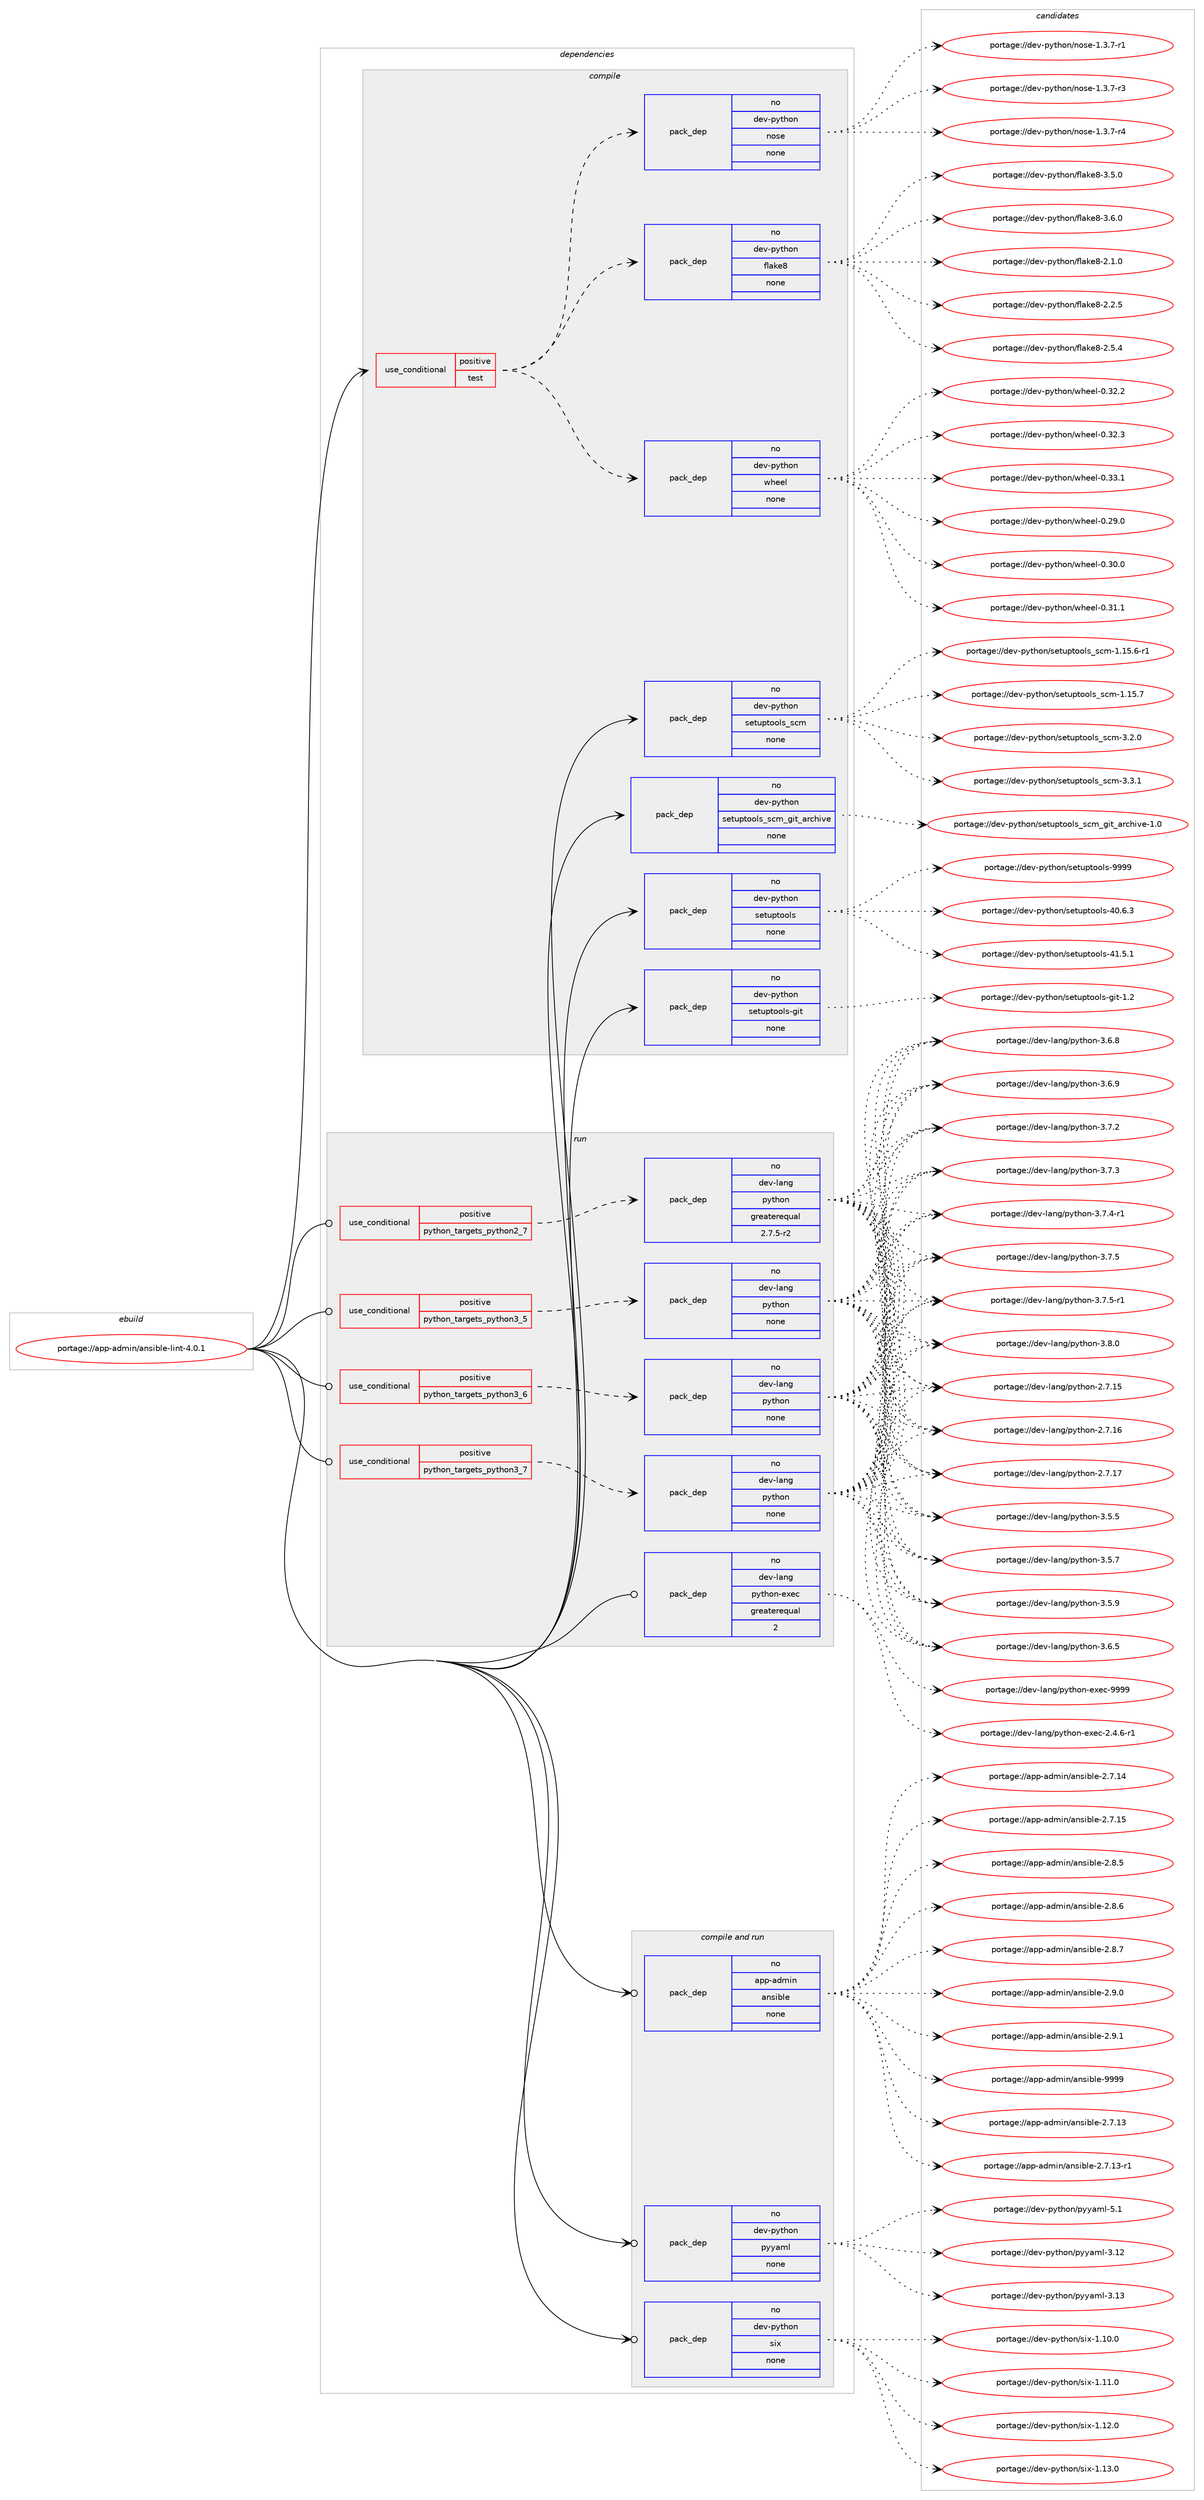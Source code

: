 digraph prolog {

# *************
# Graph options
# *************

newrank=true;
concentrate=true;
compound=true;
graph [rankdir=LR,fontname=Helvetica,fontsize=10,ranksep=1.5];#, ranksep=2.5, nodesep=0.2];
edge  [arrowhead=vee];
node  [fontname=Helvetica,fontsize=10];

# **********
# The ebuild
# **********

subgraph cluster_leftcol {
color=gray;
rank=same;
label=<<i>ebuild</i>>;
id [label="portage://app-admin/ansible-lint-4.0.1", color=red, width=4, href="../app-admin/ansible-lint-4.0.1.svg"];
}

# ****************
# The dependencies
# ****************

subgraph cluster_midcol {
color=gray;
label=<<i>dependencies</i>>;
subgraph cluster_compile {
fillcolor="#eeeeee";
style=filled;
label=<<i>compile</i>>;
subgraph cond188 {
dependency1160 [label=<<TABLE BORDER="0" CELLBORDER="1" CELLSPACING="0" CELLPADDING="4"><TR><TD ROWSPAN="3" CELLPADDING="10">use_conditional</TD></TR><TR><TD>positive</TD></TR><TR><TD>test</TD></TR></TABLE>>, shape=none, color=red];
subgraph pack960 {
dependency1161 [label=<<TABLE BORDER="0" CELLBORDER="1" CELLSPACING="0" CELLPADDING="4" WIDTH="220"><TR><TD ROWSPAN="6" CELLPADDING="30">pack_dep</TD></TR><TR><TD WIDTH="110">no</TD></TR><TR><TD>dev-python</TD></TR><TR><TD>flake8</TD></TR><TR><TD>none</TD></TR><TR><TD></TD></TR></TABLE>>, shape=none, color=blue];
}
dependency1160:e -> dependency1161:w [weight=20,style="dashed",arrowhead="vee"];
subgraph pack961 {
dependency1162 [label=<<TABLE BORDER="0" CELLBORDER="1" CELLSPACING="0" CELLPADDING="4" WIDTH="220"><TR><TD ROWSPAN="6" CELLPADDING="30">pack_dep</TD></TR><TR><TD WIDTH="110">no</TD></TR><TR><TD>dev-python</TD></TR><TR><TD>nose</TD></TR><TR><TD>none</TD></TR><TR><TD></TD></TR></TABLE>>, shape=none, color=blue];
}
dependency1160:e -> dependency1162:w [weight=20,style="dashed",arrowhead="vee"];
subgraph pack962 {
dependency1163 [label=<<TABLE BORDER="0" CELLBORDER="1" CELLSPACING="0" CELLPADDING="4" WIDTH="220"><TR><TD ROWSPAN="6" CELLPADDING="30">pack_dep</TD></TR><TR><TD WIDTH="110">no</TD></TR><TR><TD>dev-python</TD></TR><TR><TD>wheel</TD></TR><TR><TD>none</TD></TR><TR><TD></TD></TR></TABLE>>, shape=none, color=blue];
}
dependency1160:e -> dependency1163:w [weight=20,style="dashed",arrowhead="vee"];
}
id:e -> dependency1160:w [weight=20,style="solid",arrowhead="vee"];
subgraph pack963 {
dependency1164 [label=<<TABLE BORDER="0" CELLBORDER="1" CELLSPACING="0" CELLPADDING="4" WIDTH="220"><TR><TD ROWSPAN="6" CELLPADDING="30">pack_dep</TD></TR><TR><TD WIDTH="110">no</TD></TR><TR><TD>dev-python</TD></TR><TR><TD>setuptools</TD></TR><TR><TD>none</TD></TR><TR><TD></TD></TR></TABLE>>, shape=none, color=blue];
}
id:e -> dependency1164:w [weight=20,style="solid",arrowhead="vee"];
subgraph pack964 {
dependency1165 [label=<<TABLE BORDER="0" CELLBORDER="1" CELLSPACING="0" CELLPADDING="4" WIDTH="220"><TR><TD ROWSPAN="6" CELLPADDING="30">pack_dep</TD></TR><TR><TD WIDTH="110">no</TD></TR><TR><TD>dev-python</TD></TR><TR><TD>setuptools-git</TD></TR><TR><TD>none</TD></TR><TR><TD></TD></TR></TABLE>>, shape=none, color=blue];
}
id:e -> dependency1165:w [weight=20,style="solid",arrowhead="vee"];
subgraph pack965 {
dependency1166 [label=<<TABLE BORDER="0" CELLBORDER="1" CELLSPACING="0" CELLPADDING="4" WIDTH="220"><TR><TD ROWSPAN="6" CELLPADDING="30">pack_dep</TD></TR><TR><TD WIDTH="110">no</TD></TR><TR><TD>dev-python</TD></TR><TR><TD>setuptools_scm</TD></TR><TR><TD>none</TD></TR><TR><TD></TD></TR></TABLE>>, shape=none, color=blue];
}
id:e -> dependency1166:w [weight=20,style="solid",arrowhead="vee"];
subgraph pack966 {
dependency1167 [label=<<TABLE BORDER="0" CELLBORDER="1" CELLSPACING="0" CELLPADDING="4" WIDTH="220"><TR><TD ROWSPAN="6" CELLPADDING="30">pack_dep</TD></TR><TR><TD WIDTH="110">no</TD></TR><TR><TD>dev-python</TD></TR><TR><TD>setuptools_scm_git_archive</TD></TR><TR><TD>none</TD></TR><TR><TD></TD></TR></TABLE>>, shape=none, color=blue];
}
id:e -> dependency1167:w [weight=20,style="solid",arrowhead="vee"];
}
subgraph cluster_compileandrun {
fillcolor="#eeeeee";
style=filled;
label=<<i>compile and run</i>>;
subgraph pack967 {
dependency1168 [label=<<TABLE BORDER="0" CELLBORDER="1" CELLSPACING="0" CELLPADDING="4" WIDTH="220"><TR><TD ROWSPAN="6" CELLPADDING="30">pack_dep</TD></TR><TR><TD WIDTH="110">no</TD></TR><TR><TD>app-admin</TD></TR><TR><TD>ansible</TD></TR><TR><TD>none</TD></TR><TR><TD></TD></TR></TABLE>>, shape=none, color=blue];
}
id:e -> dependency1168:w [weight=20,style="solid",arrowhead="odotvee"];
subgraph pack968 {
dependency1169 [label=<<TABLE BORDER="0" CELLBORDER="1" CELLSPACING="0" CELLPADDING="4" WIDTH="220"><TR><TD ROWSPAN="6" CELLPADDING="30">pack_dep</TD></TR><TR><TD WIDTH="110">no</TD></TR><TR><TD>dev-python</TD></TR><TR><TD>pyyaml</TD></TR><TR><TD>none</TD></TR><TR><TD></TD></TR></TABLE>>, shape=none, color=blue];
}
id:e -> dependency1169:w [weight=20,style="solid",arrowhead="odotvee"];
subgraph pack969 {
dependency1170 [label=<<TABLE BORDER="0" CELLBORDER="1" CELLSPACING="0" CELLPADDING="4" WIDTH="220"><TR><TD ROWSPAN="6" CELLPADDING="30">pack_dep</TD></TR><TR><TD WIDTH="110">no</TD></TR><TR><TD>dev-python</TD></TR><TR><TD>six</TD></TR><TR><TD>none</TD></TR><TR><TD></TD></TR></TABLE>>, shape=none, color=blue];
}
id:e -> dependency1170:w [weight=20,style="solid",arrowhead="odotvee"];
}
subgraph cluster_run {
fillcolor="#eeeeee";
style=filled;
label=<<i>run</i>>;
subgraph cond189 {
dependency1171 [label=<<TABLE BORDER="0" CELLBORDER="1" CELLSPACING="0" CELLPADDING="4"><TR><TD ROWSPAN="3" CELLPADDING="10">use_conditional</TD></TR><TR><TD>positive</TD></TR><TR><TD>python_targets_python2_7</TD></TR></TABLE>>, shape=none, color=red];
subgraph pack970 {
dependency1172 [label=<<TABLE BORDER="0" CELLBORDER="1" CELLSPACING="0" CELLPADDING="4" WIDTH="220"><TR><TD ROWSPAN="6" CELLPADDING="30">pack_dep</TD></TR><TR><TD WIDTH="110">no</TD></TR><TR><TD>dev-lang</TD></TR><TR><TD>python</TD></TR><TR><TD>greaterequal</TD></TR><TR><TD>2.7.5-r2</TD></TR></TABLE>>, shape=none, color=blue];
}
dependency1171:e -> dependency1172:w [weight=20,style="dashed",arrowhead="vee"];
}
id:e -> dependency1171:w [weight=20,style="solid",arrowhead="odot"];
subgraph cond190 {
dependency1173 [label=<<TABLE BORDER="0" CELLBORDER="1" CELLSPACING="0" CELLPADDING="4"><TR><TD ROWSPAN="3" CELLPADDING="10">use_conditional</TD></TR><TR><TD>positive</TD></TR><TR><TD>python_targets_python3_5</TD></TR></TABLE>>, shape=none, color=red];
subgraph pack971 {
dependency1174 [label=<<TABLE BORDER="0" CELLBORDER="1" CELLSPACING="0" CELLPADDING="4" WIDTH="220"><TR><TD ROWSPAN="6" CELLPADDING="30">pack_dep</TD></TR><TR><TD WIDTH="110">no</TD></TR><TR><TD>dev-lang</TD></TR><TR><TD>python</TD></TR><TR><TD>none</TD></TR><TR><TD></TD></TR></TABLE>>, shape=none, color=blue];
}
dependency1173:e -> dependency1174:w [weight=20,style="dashed",arrowhead="vee"];
}
id:e -> dependency1173:w [weight=20,style="solid",arrowhead="odot"];
subgraph cond191 {
dependency1175 [label=<<TABLE BORDER="0" CELLBORDER="1" CELLSPACING="0" CELLPADDING="4"><TR><TD ROWSPAN="3" CELLPADDING="10">use_conditional</TD></TR><TR><TD>positive</TD></TR><TR><TD>python_targets_python3_6</TD></TR></TABLE>>, shape=none, color=red];
subgraph pack972 {
dependency1176 [label=<<TABLE BORDER="0" CELLBORDER="1" CELLSPACING="0" CELLPADDING="4" WIDTH="220"><TR><TD ROWSPAN="6" CELLPADDING="30">pack_dep</TD></TR><TR><TD WIDTH="110">no</TD></TR><TR><TD>dev-lang</TD></TR><TR><TD>python</TD></TR><TR><TD>none</TD></TR><TR><TD></TD></TR></TABLE>>, shape=none, color=blue];
}
dependency1175:e -> dependency1176:w [weight=20,style="dashed",arrowhead="vee"];
}
id:e -> dependency1175:w [weight=20,style="solid",arrowhead="odot"];
subgraph cond192 {
dependency1177 [label=<<TABLE BORDER="0" CELLBORDER="1" CELLSPACING="0" CELLPADDING="4"><TR><TD ROWSPAN="3" CELLPADDING="10">use_conditional</TD></TR><TR><TD>positive</TD></TR><TR><TD>python_targets_python3_7</TD></TR></TABLE>>, shape=none, color=red];
subgraph pack973 {
dependency1178 [label=<<TABLE BORDER="0" CELLBORDER="1" CELLSPACING="0" CELLPADDING="4" WIDTH="220"><TR><TD ROWSPAN="6" CELLPADDING="30">pack_dep</TD></TR><TR><TD WIDTH="110">no</TD></TR><TR><TD>dev-lang</TD></TR><TR><TD>python</TD></TR><TR><TD>none</TD></TR><TR><TD></TD></TR></TABLE>>, shape=none, color=blue];
}
dependency1177:e -> dependency1178:w [weight=20,style="dashed",arrowhead="vee"];
}
id:e -> dependency1177:w [weight=20,style="solid",arrowhead="odot"];
subgraph pack974 {
dependency1179 [label=<<TABLE BORDER="0" CELLBORDER="1" CELLSPACING="0" CELLPADDING="4" WIDTH="220"><TR><TD ROWSPAN="6" CELLPADDING="30">pack_dep</TD></TR><TR><TD WIDTH="110">no</TD></TR><TR><TD>dev-lang</TD></TR><TR><TD>python-exec</TD></TR><TR><TD>greaterequal</TD></TR><TR><TD>2</TD></TR></TABLE>>, shape=none, color=blue];
}
id:e -> dependency1179:w [weight=20,style="solid",arrowhead="odot"];
}
}

# **************
# The candidates
# **************

subgraph cluster_choices {
rank=same;
color=gray;
label=<<i>candidates</i>>;

subgraph choice960 {
color=black;
nodesep=1;
choiceportage10010111845112121116104111110471021089710710156455046494648 [label="portage://dev-python/flake8-2.1.0", color=red, width=4,href="../dev-python/flake8-2.1.0.svg"];
choiceportage10010111845112121116104111110471021089710710156455046504653 [label="portage://dev-python/flake8-2.2.5", color=red, width=4,href="../dev-python/flake8-2.2.5.svg"];
choiceportage10010111845112121116104111110471021089710710156455046534652 [label="portage://dev-python/flake8-2.5.4", color=red, width=4,href="../dev-python/flake8-2.5.4.svg"];
choiceportage10010111845112121116104111110471021089710710156455146534648 [label="portage://dev-python/flake8-3.5.0", color=red, width=4,href="../dev-python/flake8-3.5.0.svg"];
choiceportage10010111845112121116104111110471021089710710156455146544648 [label="portage://dev-python/flake8-3.6.0", color=red, width=4,href="../dev-python/flake8-3.6.0.svg"];
dependency1161:e -> choiceportage10010111845112121116104111110471021089710710156455046494648:w [style=dotted,weight="100"];
dependency1161:e -> choiceportage10010111845112121116104111110471021089710710156455046504653:w [style=dotted,weight="100"];
dependency1161:e -> choiceportage10010111845112121116104111110471021089710710156455046534652:w [style=dotted,weight="100"];
dependency1161:e -> choiceportage10010111845112121116104111110471021089710710156455146534648:w [style=dotted,weight="100"];
dependency1161:e -> choiceportage10010111845112121116104111110471021089710710156455146544648:w [style=dotted,weight="100"];
}
subgraph choice961 {
color=black;
nodesep=1;
choiceportage10010111845112121116104111110471101111151014549465146554511449 [label="portage://dev-python/nose-1.3.7-r1", color=red, width=4,href="../dev-python/nose-1.3.7-r1.svg"];
choiceportage10010111845112121116104111110471101111151014549465146554511451 [label="portage://dev-python/nose-1.3.7-r3", color=red, width=4,href="../dev-python/nose-1.3.7-r3.svg"];
choiceportage10010111845112121116104111110471101111151014549465146554511452 [label="portage://dev-python/nose-1.3.7-r4", color=red, width=4,href="../dev-python/nose-1.3.7-r4.svg"];
dependency1162:e -> choiceportage10010111845112121116104111110471101111151014549465146554511449:w [style=dotted,weight="100"];
dependency1162:e -> choiceportage10010111845112121116104111110471101111151014549465146554511451:w [style=dotted,weight="100"];
dependency1162:e -> choiceportage10010111845112121116104111110471101111151014549465146554511452:w [style=dotted,weight="100"];
}
subgraph choice962 {
color=black;
nodesep=1;
choiceportage100101118451121211161041111104711910410110110845484650574648 [label="portage://dev-python/wheel-0.29.0", color=red, width=4,href="../dev-python/wheel-0.29.0.svg"];
choiceportage100101118451121211161041111104711910410110110845484651484648 [label="portage://dev-python/wheel-0.30.0", color=red, width=4,href="../dev-python/wheel-0.30.0.svg"];
choiceportage100101118451121211161041111104711910410110110845484651494649 [label="portage://dev-python/wheel-0.31.1", color=red, width=4,href="../dev-python/wheel-0.31.1.svg"];
choiceportage100101118451121211161041111104711910410110110845484651504650 [label="portage://dev-python/wheel-0.32.2", color=red, width=4,href="../dev-python/wheel-0.32.2.svg"];
choiceportage100101118451121211161041111104711910410110110845484651504651 [label="portage://dev-python/wheel-0.32.3", color=red, width=4,href="../dev-python/wheel-0.32.3.svg"];
choiceportage100101118451121211161041111104711910410110110845484651514649 [label="portage://dev-python/wheel-0.33.1", color=red, width=4,href="../dev-python/wheel-0.33.1.svg"];
dependency1163:e -> choiceportage100101118451121211161041111104711910410110110845484650574648:w [style=dotted,weight="100"];
dependency1163:e -> choiceportage100101118451121211161041111104711910410110110845484651484648:w [style=dotted,weight="100"];
dependency1163:e -> choiceportage100101118451121211161041111104711910410110110845484651494649:w [style=dotted,weight="100"];
dependency1163:e -> choiceportage100101118451121211161041111104711910410110110845484651504650:w [style=dotted,weight="100"];
dependency1163:e -> choiceportage100101118451121211161041111104711910410110110845484651504651:w [style=dotted,weight="100"];
dependency1163:e -> choiceportage100101118451121211161041111104711910410110110845484651514649:w [style=dotted,weight="100"];
}
subgraph choice963 {
color=black;
nodesep=1;
choiceportage100101118451121211161041111104711510111611711211611111110811545524846544651 [label="portage://dev-python/setuptools-40.6.3", color=red, width=4,href="../dev-python/setuptools-40.6.3.svg"];
choiceportage100101118451121211161041111104711510111611711211611111110811545524946534649 [label="portage://dev-python/setuptools-41.5.1", color=red, width=4,href="../dev-python/setuptools-41.5.1.svg"];
choiceportage10010111845112121116104111110471151011161171121161111111081154557575757 [label="portage://dev-python/setuptools-9999", color=red, width=4,href="../dev-python/setuptools-9999.svg"];
dependency1164:e -> choiceportage100101118451121211161041111104711510111611711211611111110811545524846544651:w [style=dotted,weight="100"];
dependency1164:e -> choiceportage100101118451121211161041111104711510111611711211611111110811545524946534649:w [style=dotted,weight="100"];
dependency1164:e -> choiceportage10010111845112121116104111110471151011161171121161111111081154557575757:w [style=dotted,weight="100"];
}
subgraph choice964 {
color=black;
nodesep=1;
choiceportage10010111845112121116104111110471151011161171121161111111081154510310511645494650 [label="portage://dev-python/setuptools-git-1.2", color=red, width=4,href="../dev-python/setuptools-git-1.2.svg"];
dependency1165:e -> choiceportage10010111845112121116104111110471151011161171121161111111081154510310511645494650:w [style=dotted,weight="100"];
}
subgraph choice965 {
color=black;
nodesep=1;
choiceportage10010111845112121116104111110471151011161171121161111111081159511599109454946495346544511449 [label="portage://dev-python/setuptools_scm-1.15.6-r1", color=red, width=4,href="../dev-python/setuptools_scm-1.15.6-r1.svg"];
choiceportage1001011184511212111610411111047115101116117112116111111108115951159910945494649534655 [label="portage://dev-python/setuptools_scm-1.15.7", color=red, width=4,href="../dev-python/setuptools_scm-1.15.7.svg"];
choiceportage10010111845112121116104111110471151011161171121161111111081159511599109455146504648 [label="portage://dev-python/setuptools_scm-3.2.0", color=red, width=4,href="../dev-python/setuptools_scm-3.2.0.svg"];
choiceportage10010111845112121116104111110471151011161171121161111111081159511599109455146514649 [label="portage://dev-python/setuptools_scm-3.3.1", color=red, width=4,href="../dev-python/setuptools_scm-3.3.1.svg"];
dependency1166:e -> choiceportage10010111845112121116104111110471151011161171121161111111081159511599109454946495346544511449:w [style=dotted,weight="100"];
dependency1166:e -> choiceportage1001011184511212111610411111047115101116117112116111111108115951159910945494649534655:w [style=dotted,weight="100"];
dependency1166:e -> choiceportage10010111845112121116104111110471151011161171121161111111081159511599109455146504648:w [style=dotted,weight="100"];
dependency1166:e -> choiceportage10010111845112121116104111110471151011161171121161111111081159511599109455146514649:w [style=dotted,weight="100"];
}
subgraph choice966 {
color=black;
nodesep=1;
choiceportage100101118451121211161041111104711510111611711211611111110811595115991099510310511695971149910410511810145494648 [label="portage://dev-python/setuptools_scm_git_archive-1.0", color=red, width=4,href="../dev-python/setuptools_scm_git_archive-1.0.svg"];
dependency1167:e -> choiceportage100101118451121211161041111104711510111611711211611111110811595115991099510310511695971149910410511810145494648:w [style=dotted,weight="100"];
}
subgraph choice967 {
color=black;
nodesep=1;
choiceportage97112112459710010910511047971101151059810810145504655464951 [label="portage://app-admin/ansible-2.7.13", color=red, width=4,href="../app-admin/ansible-2.7.13.svg"];
choiceportage971121124597100109105110479711011510598108101455046554649514511449 [label="portage://app-admin/ansible-2.7.13-r1", color=red, width=4,href="../app-admin/ansible-2.7.13-r1.svg"];
choiceportage97112112459710010910511047971101151059810810145504655464952 [label="portage://app-admin/ansible-2.7.14", color=red, width=4,href="../app-admin/ansible-2.7.14.svg"];
choiceportage97112112459710010910511047971101151059810810145504655464953 [label="portage://app-admin/ansible-2.7.15", color=red, width=4,href="../app-admin/ansible-2.7.15.svg"];
choiceportage971121124597100109105110479711011510598108101455046564653 [label="portage://app-admin/ansible-2.8.5", color=red, width=4,href="../app-admin/ansible-2.8.5.svg"];
choiceportage971121124597100109105110479711011510598108101455046564654 [label="portage://app-admin/ansible-2.8.6", color=red, width=4,href="../app-admin/ansible-2.8.6.svg"];
choiceportage971121124597100109105110479711011510598108101455046564655 [label="portage://app-admin/ansible-2.8.7", color=red, width=4,href="../app-admin/ansible-2.8.7.svg"];
choiceportage971121124597100109105110479711011510598108101455046574648 [label="portage://app-admin/ansible-2.9.0", color=red, width=4,href="../app-admin/ansible-2.9.0.svg"];
choiceportage971121124597100109105110479711011510598108101455046574649 [label="portage://app-admin/ansible-2.9.1", color=red, width=4,href="../app-admin/ansible-2.9.1.svg"];
choiceportage9711211245971001091051104797110115105981081014557575757 [label="portage://app-admin/ansible-9999", color=red, width=4,href="../app-admin/ansible-9999.svg"];
dependency1168:e -> choiceportage97112112459710010910511047971101151059810810145504655464951:w [style=dotted,weight="100"];
dependency1168:e -> choiceportage971121124597100109105110479711011510598108101455046554649514511449:w [style=dotted,weight="100"];
dependency1168:e -> choiceportage97112112459710010910511047971101151059810810145504655464952:w [style=dotted,weight="100"];
dependency1168:e -> choiceportage97112112459710010910511047971101151059810810145504655464953:w [style=dotted,weight="100"];
dependency1168:e -> choiceportage971121124597100109105110479711011510598108101455046564653:w [style=dotted,weight="100"];
dependency1168:e -> choiceportage971121124597100109105110479711011510598108101455046564654:w [style=dotted,weight="100"];
dependency1168:e -> choiceportage971121124597100109105110479711011510598108101455046564655:w [style=dotted,weight="100"];
dependency1168:e -> choiceportage971121124597100109105110479711011510598108101455046574648:w [style=dotted,weight="100"];
dependency1168:e -> choiceportage971121124597100109105110479711011510598108101455046574649:w [style=dotted,weight="100"];
dependency1168:e -> choiceportage9711211245971001091051104797110115105981081014557575757:w [style=dotted,weight="100"];
}
subgraph choice968 {
color=black;
nodesep=1;
choiceportage1001011184511212111610411111047112121121971091084551464950 [label="portage://dev-python/pyyaml-3.12", color=red, width=4,href="../dev-python/pyyaml-3.12.svg"];
choiceportage1001011184511212111610411111047112121121971091084551464951 [label="portage://dev-python/pyyaml-3.13", color=red, width=4,href="../dev-python/pyyaml-3.13.svg"];
choiceportage10010111845112121116104111110471121211219710910845534649 [label="portage://dev-python/pyyaml-5.1", color=red, width=4,href="../dev-python/pyyaml-5.1.svg"];
dependency1169:e -> choiceportage1001011184511212111610411111047112121121971091084551464950:w [style=dotted,weight="100"];
dependency1169:e -> choiceportage1001011184511212111610411111047112121121971091084551464951:w [style=dotted,weight="100"];
dependency1169:e -> choiceportage10010111845112121116104111110471121211219710910845534649:w [style=dotted,weight="100"];
}
subgraph choice969 {
color=black;
nodesep=1;
choiceportage100101118451121211161041111104711510512045494649484648 [label="portage://dev-python/six-1.10.0", color=red, width=4,href="../dev-python/six-1.10.0.svg"];
choiceportage100101118451121211161041111104711510512045494649494648 [label="portage://dev-python/six-1.11.0", color=red, width=4,href="../dev-python/six-1.11.0.svg"];
choiceportage100101118451121211161041111104711510512045494649504648 [label="portage://dev-python/six-1.12.0", color=red, width=4,href="../dev-python/six-1.12.0.svg"];
choiceportage100101118451121211161041111104711510512045494649514648 [label="portage://dev-python/six-1.13.0", color=red, width=4,href="../dev-python/six-1.13.0.svg"];
dependency1170:e -> choiceportage100101118451121211161041111104711510512045494649484648:w [style=dotted,weight="100"];
dependency1170:e -> choiceportage100101118451121211161041111104711510512045494649494648:w [style=dotted,weight="100"];
dependency1170:e -> choiceportage100101118451121211161041111104711510512045494649504648:w [style=dotted,weight="100"];
dependency1170:e -> choiceportage100101118451121211161041111104711510512045494649514648:w [style=dotted,weight="100"];
}
subgraph choice970 {
color=black;
nodesep=1;
choiceportage10010111845108971101034711212111610411111045504655464953 [label="portage://dev-lang/python-2.7.15", color=red, width=4,href="../dev-lang/python-2.7.15.svg"];
choiceportage10010111845108971101034711212111610411111045504655464954 [label="portage://dev-lang/python-2.7.16", color=red, width=4,href="../dev-lang/python-2.7.16.svg"];
choiceportage10010111845108971101034711212111610411111045504655464955 [label="portage://dev-lang/python-2.7.17", color=red, width=4,href="../dev-lang/python-2.7.17.svg"];
choiceportage100101118451089711010347112121116104111110455146534653 [label="portage://dev-lang/python-3.5.5", color=red, width=4,href="../dev-lang/python-3.5.5.svg"];
choiceportage100101118451089711010347112121116104111110455146534655 [label="portage://dev-lang/python-3.5.7", color=red, width=4,href="../dev-lang/python-3.5.7.svg"];
choiceportage100101118451089711010347112121116104111110455146534657 [label="portage://dev-lang/python-3.5.9", color=red, width=4,href="../dev-lang/python-3.5.9.svg"];
choiceportage100101118451089711010347112121116104111110455146544653 [label="portage://dev-lang/python-3.6.5", color=red, width=4,href="../dev-lang/python-3.6.5.svg"];
choiceportage100101118451089711010347112121116104111110455146544656 [label="portage://dev-lang/python-3.6.8", color=red, width=4,href="../dev-lang/python-3.6.8.svg"];
choiceportage100101118451089711010347112121116104111110455146544657 [label="portage://dev-lang/python-3.6.9", color=red, width=4,href="../dev-lang/python-3.6.9.svg"];
choiceportage100101118451089711010347112121116104111110455146554650 [label="portage://dev-lang/python-3.7.2", color=red, width=4,href="../dev-lang/python-3.7.2.svg"];
choiceportage100101118451089711010347112121116104111110455146554651 [label="portage://dev-lang/python-3.7.3", color=red, width=4,href="../dev-lang/python-3.7.3.svg"];
choiceportage1001011184510897110103471121211161041111104551465546524511449 [label="portage://dev-lang/python-3.7.4-r1", color=red, width=4,href="../dev-lang/python-3.7.4-r1.svg"];
choiceportage100101118451089711010347112121116104111110455146554653 [label="portage://dev-lang/python-3.7.5", color=red, width=4,href="../dev-lang/python-3.7.5.svg"];
choiceportage1001011184510897110103471121211161041111104551465546534511449 [label="portage://dev-lang/python-3.7.5-r1", color=red, width=4,href="../dev-lang/python-3.7.5-r1.svg"];
choiceportage100101118451089711010347112121116104111110455146564648 [label="portage://dev-lang/python-3.8.0", color=red, width=4,href="../dev-lang/python-3.8.0.svg"];
dependency1172:e -> choiceportage10010111845108971101034711212111610411111045504655464953:w [style=dotted,weight="100"];
dependency1172:e -> choiceportage10010111845108971101034711212111610411111045504655464954:w [style=dotted,weight="100"];
dependency1172:e -> choiceportage10010111845108971101034711212111610411111045504655464955:w [style=dotted,weight="100"];
dependency1172:e -> choiceportage100101118451089711010347112121116104111110455146534653:w [style=dotted,weight="100"];
dependency1172:e -> choiceportage100101118451089711010347112121116104111110455146534655:w [style=dotted,weight="100"];
dependency1172:e -> choiceportage100101118451089711010347112121116104111110455146534657:w [style=dotted,weight="100"];
dependency1172:e -> choiceportage100101118451089711010347112121116104111110455146544653:w [style=dotted,weight="100"];
dependency1172:e -> choiceportage100101118451089711010347112121116104111110455146544656:w [style=dotted,weight="100"];
dependency1172:e -> choiceportage100101118451089711010347112121116104111110455146544657:w [style=dotted,weight="100"];
dependency1172:e -> choiceportage100101118451089711010347112121116104111110455146554650:w [style=dotted,weight="100"];
dependency1172:e -> choiceportage100101118451089711010347112121116104111110455146554651:w [style=dotted,weight="100"];
dependency1172:e -> choiceportage1001011184510897110103471121211161041111104551465546524511449:w [style=dotted,weight="100"];
dependency1172:e -> choiceportage100101118451089711010347112121116104111110455146554653:w [style=dotted,weight="100"];
dependency1172:e -> choiceportage1001011184510897110103471121211161041111104551465546534511449:w [style=dotted,weight="100"];
dependency1172:e -> choiceportage100101118451089711010347112121116104111110455146564648:w [style=dotted,weight="100"];
}
subgraph choice971 {
color=black;
nodesep=1;
choiceportage10010111845108971101034711212111610411111045504655464953 [label="portage://dev-lang/python-2.7.15", color=red, width=4,href="../dev-lang/python-2.7.15.svg"];
choiceportage10010111845108971101034711212111610411111045504655464954 [label="portage://dev-lang/python-2.7.16", color=red, width=4,href="../dev-lang/python-2.7.16.svg"];
choiceportage10010111845108971101034711212111610411111045504655464955 [label="portage://dev-lang/python-2.7.17", color=red, width=4,href="../dev-lang/python-2.7.17.svg"];
choiceportage100101118451089711010347112121116104111110455146534653 [label="portage://dev-lang/python-3.5.5", color=red, width=4,href="../dev-lang/python-3.5.5.svg"];
choiceportage100101118451089711010347112121116104111110455146534655 [label="portage://dev-lang/python-3.5.7", color=red, width=4,href="../dev-lang/python-3.5.7.svg"];
choiceportage100101118451089711010347112121116104111110455146534657 [label="portage://dev-lang/python-3.5.9", color=red, width=4,href="../dev-lang/python-3.5.9.svg"];
choiceportage100101118451089711010347112121116104111110455146544653 [label="portage://dev-lang/python-3.6.5", color=red, width=4,href="../dev-lang/python-3.6.5.svg"];
choiceportage100101118451089711010347112121116104111110455146544656 [label="portage://dev-lang/python-3.6.8", color=red, width=4,href="../dev-lang/python-3.6.8.svg"];
choiceportage100101118451089711010347112121116104111110455146544657 [label="portage://dev-lang/python-3.6.9", color=red, width=4,href="../dev-lang/python-3.6.9.svg"];
choiceportage100101118451089711010347112121116104111110455146554650 [label="portage://dev-lang/python-3.7.2", color=red, width=4,href="../dev-lang/python-3.7.2.svg"];
choiceportage100101118451089711010347112121116104111110455146554651 [label="portage://dev-lang/python-3.7.3", color=red, width=4,href="../dev-lang/python-3.7.3.svg"];
choiceportage1001011184510897110103471121211161041111104551465546524511449 [label="portage://dev-lang/python-3.7.4-r1", color=red, width=4,href="../dev-lang/python-3.7.4-r1.svg"];
choiceportage100101118451089711010347112121116104111110455146554653 [label="portage://dev-lang/python-3.7.5", color=red, width=4,href="../dev-lang/python-3.7.5.svg"];
choiceportage1001011184510897110103471121211161041111104551465546534511449 [label="portage://dev-lang/python-3.7.5-r1", color=red, width=4,href="../dev-lang/python-3.7.5-r1.svg"];
choiceportage100101118451089711010347112121116104111110455146564648 [label="portage://dev-lang/python-3.8.0", color=red, width=4,href="../dev-lang/python-3.8.0.svg"];
dependency1174:e -> choiceportage10010111845108971101034711212111610411111045504655464953:w [style=dotted,weight="100"];
dependency1174:e -> choiceportage10010111845108971101034711212111610411111045504655464954:w [style=dotted,weight="100"];
dependency1174:e -> choiceportage10010111845108971101034711212111610411111045504655464955:w [style=dotted,weight="100"];
dependency1174:e -> choiceportage100101118451089711010347112121116104111110455146534653:w [style=dotted,weight="100"];
dependency1174:e -> choiceportage100101118451089711010347112121116104111110455146534655:w [style=dotted,weight="100"];
dependency1174:e -> choiceportage100101118451089711010347112121116104111110455146534657:w [style=dotted,weight="100"];
dependency1174:e -> choiceportage100101118451089711010347112121116104111110455146544653:w [style=dotted,weight="100"];
dependency1174:e -> choiceportage100101118451089711010347112121116104111110455146544656:w [style=dotted,weight="100"];
dependency1174:e -> choiceportage100101118451089711010347112121116104111110455146544657:w [style=dotted,weight="100"];
dependency1174:e -> choiceportage100101118451089711010347112121116104111110455146554650:w [style=dotted,weight="100"];
dependency1174:e -> choiceportage100101118451089711010347112121116104111110455146554651:w [style=dotted,weight="100"];
dependency1174:e -> choiceportage1001011184510897110103471121211161041111104551465546524511449:w [style=dotted,weight="100"];
dependency1174:e -> choiceportage100101118451089711010347112121116104111110455146554653:w [style=dotted,weight="100"];
dependency1174:e -> choiceportage1001011184510897110103471121211161041111104551465546534511449:w [style=dotted,weight="100"];
dependency1174:e -> choiceportage100101118451089711010347112121116104111110455146564648:w [style=dotted,weight="100"];
}
subgraph choice972 {
color=black;
nodesep=1;
choiceportage10010111845108971101034711212111610411111045504655464953 [label="portage://dev-lang/python-2.7.15", color=red, width=4,href="../dev-lang/python-2.7.15.svg"];
choiceportage10010111845108971101034711212111610411111045504655464954 [label="portage://dev-lang/python-2.7.16", color=red, width=4,href="../dev-lang/python-2.7.16.svg"];
choiceportage10010111845108971101034711212111610411111045504655464955 [label="portage://dev-lang/python-2.7.17", color=red, width=4,href="../dev-lang/python-2.7.17.svg"];
choiceportage100101118451089711010347112121116104111110455146534653 [label="portage://dev-lang/python-3.5.5", color=red, width=4,href="../dev-lang/python-3.5.5.svg"];
choiceportage100101118451089711010347112121116104111110455146534655 [label="portage://dev-lang/python-3.5.7", color=red, width=4,href="../dev-lang/python-3.5.7.svg"];
choiceportage100101118451089711010347112121116104111110455146534657 [label="portage://dev-lang/python-3.5.9", color=red, width=4,href="../dev-lang/python-3.5.9.svg"];
choiceportage100101118451089711010347112121116104111110455146544653 [label="portage://dev-lang/python-3.6.5", color=red, width=4,href="../dev-lang/python-3.6.5.svg"];
choiceportage100101118451089711010347112121116104111110455146544656 [label="portage://dev-lang/python-3.6.8", color=red, width=4,href="../dev-lang/python-3.6.8.svg"];
choiceportage100101118451089711010347112121116104111110455146544657 [label="portage://dev-lang/python-3.6.9", color=red, width=4,href="../dev-lang/python-3.6.9.svg"];
choiceportage100101118451089711010347112121116104111110455146554650 [label="portage://dev-lang/python-3.7.2", color=red, width=4,href="../dev-lang/python-3.7.2.svg"];
choiceportage100101118451089711010347112121116104111110455146554651 [label="portage://dev-lang/python-3.7.3", color=red, width=4,href="../dev-lang/python-3.7.3.svg"];
choiceportage1001011184510897110103471121211161041111104551465546524511449 [label="portage://dev-lang/python-3.7.4-r1", color=red, width=4,href="../dev-lang/python-3.7.4-r1.svg"];
choiceportage100101118451089711010347112121116104111110455146554653 [label="portage://dev-lang/python-3.7.5", color=red, width=4,href="../dev-lang/python-3.7.5.svg"];
choiceportage1001011184510897110103471121211161041111104551465546534511449 [label="portage://dev-lang/python-3.7.5-r1", color=red, width=4,href="../dev-lang/python-3.7.5-r1.svg"];
choiceportage100101118451089711010347112121116104111110455146564648 [label="portage://dev-lang/python-3.8.0", color=red, width=4,href="../dev-lang/python-3.8.0.svg"];
dependency1176:e -> choiceportage10010111845108971101034711212111610411111045504655464953:w [style=dotted,weight="100"];
dependency1176:e -> choiceportage10010111845108971101034711212111610411111045504655464954:w [style=dotted,weight="100"];
dependency1176:e -> choiceportage10010111845108971101034711212111610411111045504655464955:w [style=dotted,weight="100"];
dependency1176:e -> choiceportage100101118451089711010347112121116104111110455146534653:w [style=dotted,weight="100"];
dependency1176:e -> choiceportage100101118451089711010347112121116104111110455146534655:w [style=dotted,weight="100"];
dependency1176:e -> choiceportage100101118451089711010347112121116104111110455146534657:w [style=dotted,weight="100"];
dependency1176:e -> choiceportage100101118451089711010347112121116104111110455146544653:w [style=dotted,weight="100"];
dependency1176:e -> choiceportage100101118451089711010347112121116104111110455146544656:w [style=dotted,weight="100"];
dependency1176:e -> choiceportage100101118451089711010347112121116104111110455146544657:w [style=dotted,weight="100"];
dependency1176:e -> choiceportage100101118451089711010347112121116104111110455146554650:w [style=dotted,weight="100"];
dependency1176:e -> choiceportage100101118451089711010347112121116104111110455146554651:w [style=dotted,weight="100"];
dependency1176:e -> choiceportage1001011184510897110103471121211161041111104551465546524511449:w [style=dotted,weight="100"];
dependency1176:e -> choiceportage100101118451089711010347112121116104111110455146554653:w [style=dotted,weight="100"];
dependency1176:e -> choiceportage1001011184510897110103471121211161041111104551465546534511449:w [style=dotted,weight="100"];
dependency1176:e -> choiceportage100101118451089711010347112121116104111110455146564648:w [style=dotted,weight="100"];
}
subgraph choice973 {
color=black;
nodesep=1;
choiceportage10010111845108971101034711212111610411111045504655464953 [label="portage://dev-lang/python-2.7.15", color=red, width=4,href="../dev-lang/python-2.7.15.svg"];
choiceportage10010111845108971101034711212111610411111045504655464954 [label="portage://dev-lang/python-2.7.16", color=red, width=4,href="../dev-lang/python-2.7.16.svg"];
choiceportage10010111845108971101034711212111610411111045504655464955 [label="portage://dev-lang/python-2.7.17", color=red, width=4,href="../dev-lang/python-2.7.17.svg"];
choiceportage100101118451089711010347112121116104111110455146534653 [label="portage://dev-lang/python-3.5.5", color=red, width=4,href="../dev-lang/python-3.5.5.svg"];
choiceportage100101118451089711010347112121116104111110455146534655 [label="portage://dev-lang/python-3.5.7", color=red, width=4,href="../dev-lang/python-3.5.7.svg"];
choiceportage100101118451089711010347112121116104111110455146534657 [label="portage://dev-lang/python-3.5.9", color=red, width=4,href="../dev-lang/python-3.5.9.svg"];
choiceportage100101118451089711010347112121116104111110455146544653 [label="portage://dev-lang/python-3.6.5", color=red, width=4,href="../dev-lang/python-3.6.5.svg"];
choiceportage100101118451089711010347112121116104111110455146544656 [label="portage://dev-lang/python-3.6.8", color=red, width=4,href="../dev-lang/python-3.6.8.svg"];
choiceportage100101118451089711010347112121116104111110455146544657 [label="portage://dev-lang/python-3.6.9", color=red, width=4,href="../dev-lang/python-3.6.9.svg"];
choiceportage100101118451089711010347112121116104111110455146554650 [label="portage://dev-lang/python-3.7.2", color=red, width=4,href="../dev-lang/python-3.7.2.svg"];
choiceportage100101118451089711010347112121116104111110455146554651 [label="portage://dev-lang/python-3.7.3", color=red, width=4,href="../dev-lang/python-3.7.3.svg"];
choiceportage1001011184510897110103471121211161041111104551465546524511449 [label="portage://dev-lang/python-3.7.4-r1", color=red, width=4,href="../dev-lang/python-3.7.4-r1.svg"];
choiceportage100101118451089711010347112121116104111110455146554653 [label="portage://dev-lang/python-3.7.5", color=red, width=4,href="../dev-lang/python-3.7.5.svg"];
choiceportage1001011184510897110103471121211161041111104551465546534511449 [label="portage://dev-lang/python-3.7.5-r1", color=red, width=4,href="../dev-lang/python-3.7.5-r1.svg"];
choiceportage100101118451089711010347112121116104111110455146564648 [label="portage://dev-lang/python-3.8.0", color=red, width=4,href="../dev-lang/python-3.8.0.svg"];
dependency1178:e -> choiceportage10010111845108971101034711212111610411111045504655464953:w [style=dotted,weight="100"];
dependency1178:e -> choiceportage10010111845108971101034711212111610411111045504655464954:w [style=dotted,weight="100"];
dependency1178:e -> choiceportage10010111845108971101034711212111610411111045504655464955:w [style=dotted,weight="100"];
dependency1178:e -> choiceportage100101118451089711010347112121116104111110455146534653:w [style=dotted,weight="100"];
dependency1178:e -> choiceportage100101118451089711010347112121116104111110455146534655:w [style=dotted,weight="100"];
dependency1178:e -> choiceportage100101118451089711010347112121116104111110455146534657:w [style=dotted,weight="100"];
dependency1178:e -> choiceportage100101118451089711010347112121116104111110455146544653:w [style=dotted,weight="100"];
dependency1178:e -> choiceportage100101118451089711010347112121116104111110455146544656:w [style=dotted,weight="100"];
dependency1178:e -> choiceportage100101118451089711010347112121116104111110455146544657:w [style=dotted,weight="100"];
dependency1178:e -> choiceportage100101118451089711010347112121116104111110455146554650:w [style=dotted,weight="100"];
dependency1178:e -> choiceportage100101118451089711010347112121116104111110455146554651:w [style=dotted,weight="100"];
dependency1178:e -> choiceportage1001011184510897110103471121211161041111104551465546524511449:w [style=dotted,weight="100"];
dependency1178:e -> choiceportage100101118451089711010347112121116104111110455146554653:w [style=dotted,weight="100"];
dependency1178:e -> choiceportage1001011184510897110103471121211161041111104551465546534511449:w [style=dotted,weight="100"];
dependency1178:e -> choiceportage100101118451089711010347112121116104111110455146564648:w [style=dotted,weight="100"];
}
subgraph choice974 {
color=black;
nodesep=1;
choiceportage10010111845108971101034711212111610411111045101120101994550465246544511449 [label="portage://dev-lang/python-exec-2.4.6-r1", color=red, width=4,href="../dev-lang/python-exec-2.4.6-r1.svg"];
choiceportage10010111845108971101034711212111610411111045101120101994557575757 [label="portage://dev-lang/python-exec-9999", color=red, width=4,href="../dev-lang/python-exec-9999.svg"];
dependency1179:e -> choiceportage10010111845108971101034711212111610411111045101120101994550465246544511449:w [style=dotted,weight="100"];
dependency1179:e -> choiceportage10010111845108971101034711212111610411111045101120101994557575757:w [style=dotted,weight="100"];
}
}

}
